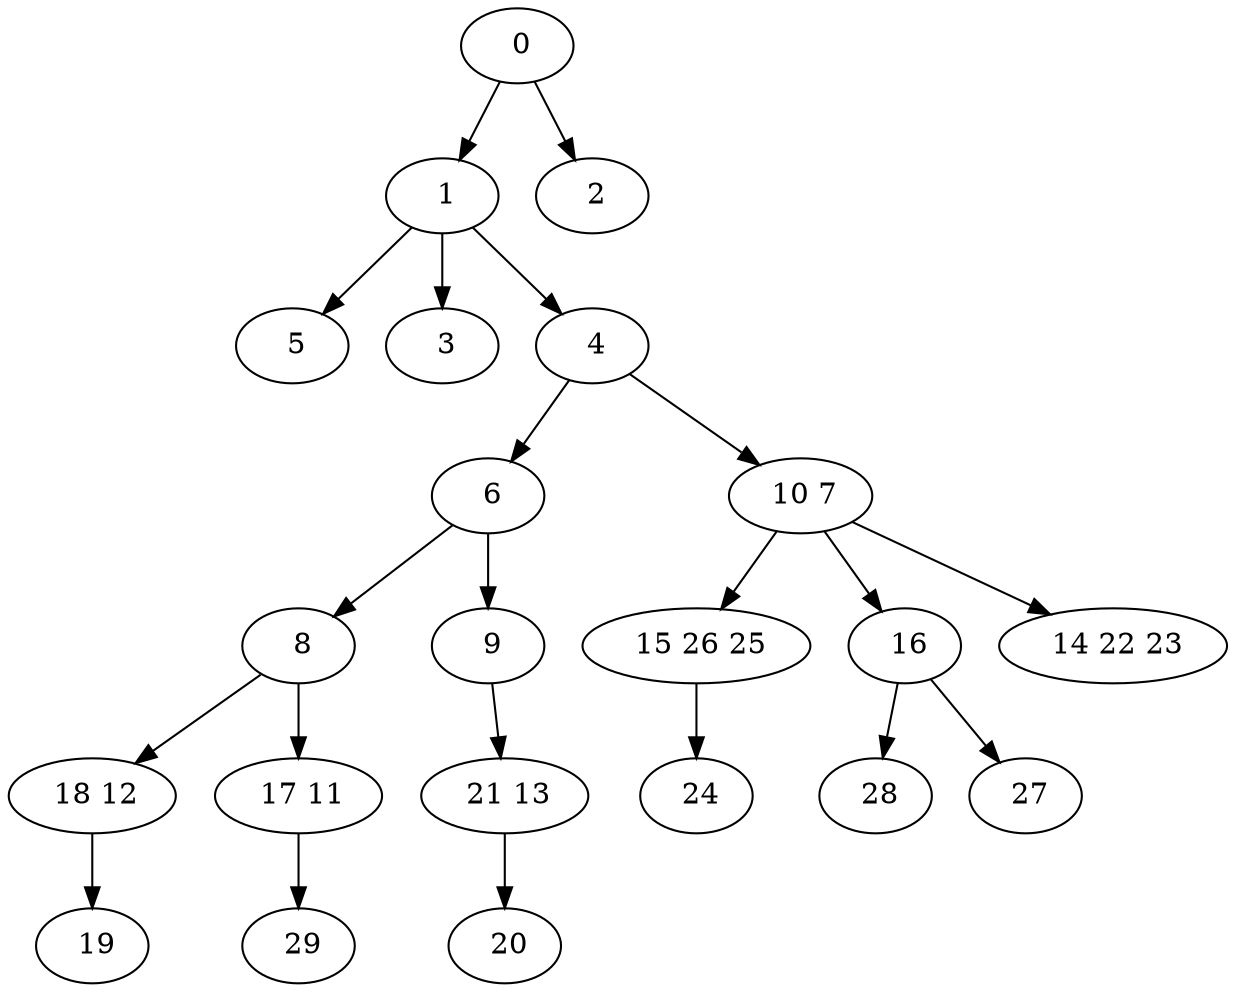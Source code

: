 digraph mytree {
" 0" -> " 1";
" 0" -> " 2";
" 1" -> " 5";
" 1" -> " 3";
" 1" -> " 4";
" 2";
" 5";
" 3";
" 4" -> " 6";
" 4" -> " 10 7";
" 6" -> " 8";
" 6" -> " 9";
" 10 7" -> " 15 26 25";
" 10 7" -> " 16";
" 10 7" -> " 14 22 23";
" 8" -> " 18 12";
" 8" -> " 17 11";
" 9" -> " 21 13";
" 18 12" -> " 19";
" 19";
" 17 11" -> " 29";
" 21 13" -> " 20";
" 15 26 25" -> " 24";
" 24";
" 16" -> " 28";
" 16" -> " 27";
" 28";
" 14 22 23";
" 20";
" 29";
" 27";
}
